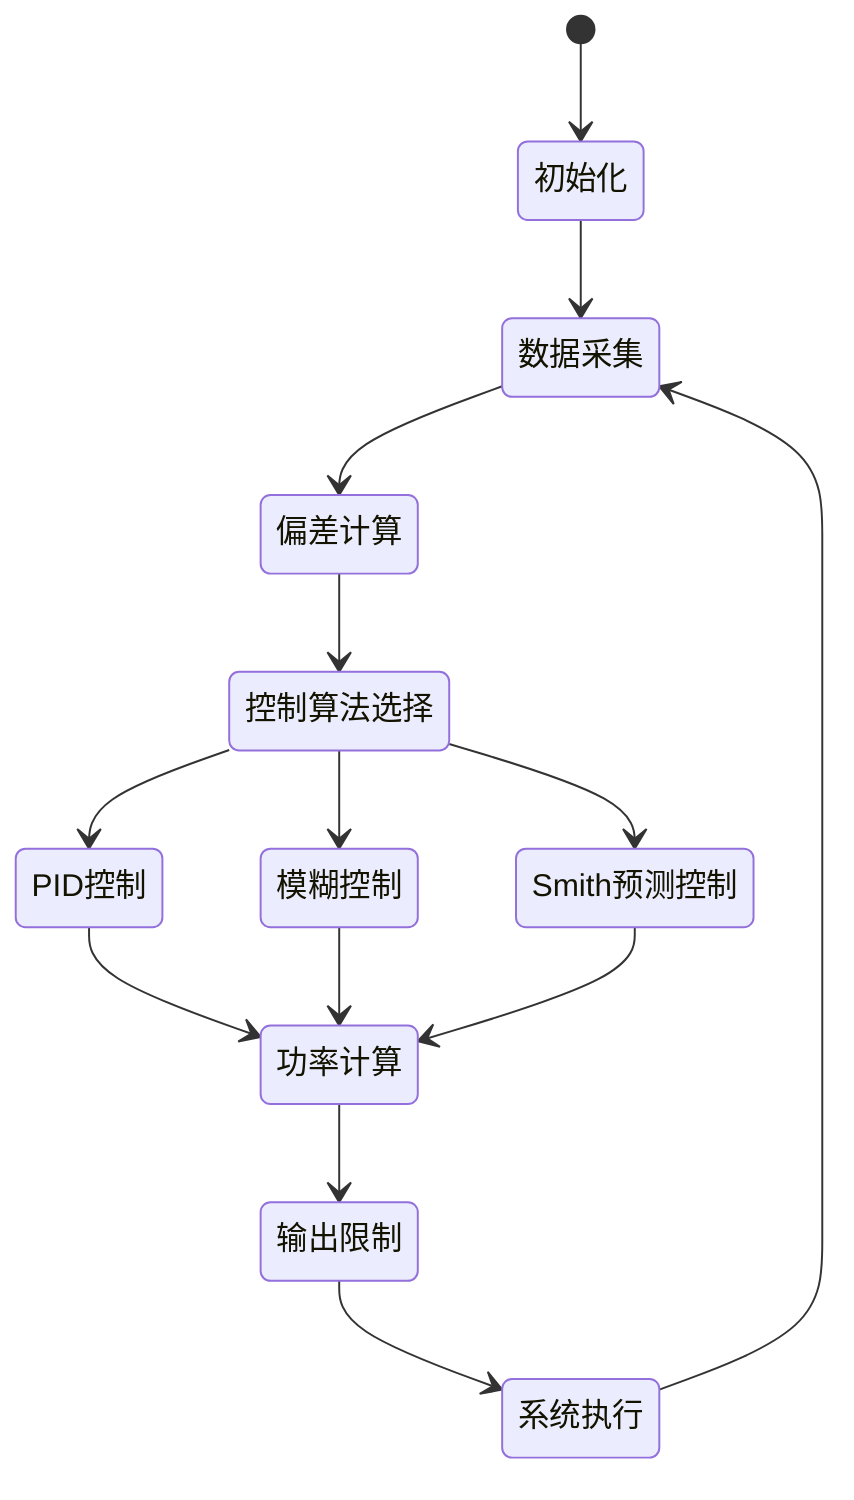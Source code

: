 stateDiagram-v2
    [*] --> 初始化
    初始化 --> 数据采集
    数据采集 --> 偏差计算
    偏差计算 --> 控制算法选择
    
    控制算法选择 --> PID控制
    控制算法选择 --> 模糊控制
    控制算法选择 --> Smith预测控制
    
    PID控制 --> 功率计算
    模糊控制 --> 功率计算
    Smith预测控制 --> 功率计算
    
    功率计算 --> 输出限制
    输出限制 --> 系统执行
    系统执行 --> 数据采集